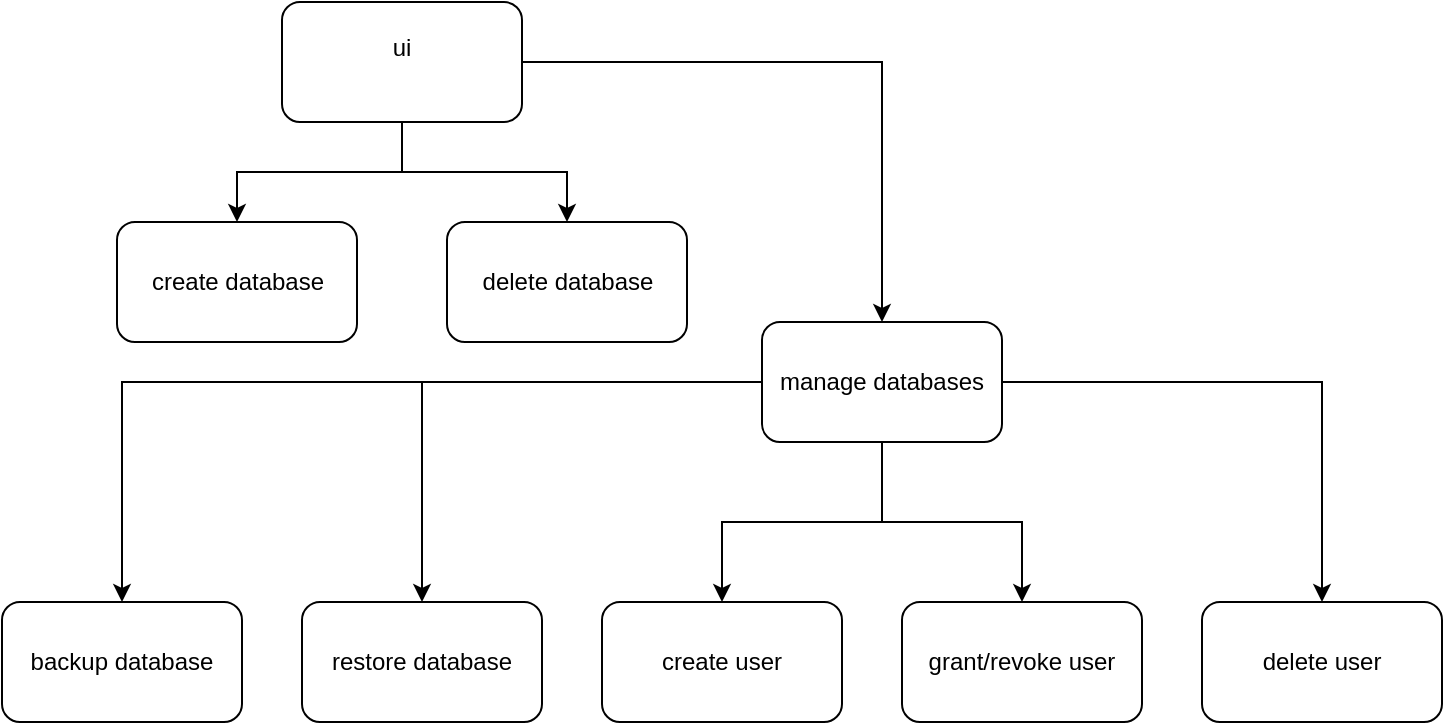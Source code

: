 <mxfile version="24.8.3">
  <diagram name="Page-1" id="QUm0Eg0veIlkzeThOcgM">
    <mxGraphModel dx="1434" dy="791" grid="1" gridSize="10" guides="1" tooltips="1" connect="1" arrows="1" fold="1" page="1" pageScale="1" pageWidth="850" pageHeight="1100" math="0" shadow="0">
      <root>
        <mxCell id="0" />
        <mxCell id="1" parent="0" />
        <mxCell id="jeh3Vq99_8f2JQc1uULC-16" style="edgeStyle=orthogonalEdgeStyle;rounded=0;orthogonalLoop=1;jettySize=auto;html=1;" edge="1" parent="1" source="jeh3Vq99_8f2JQc1uULC-1" target="jeh3Vq99_8f2JQc1uULC-2">
          <mxGeometry relative="1" as="geometry" />
        </mxCell>
        <mxCell id="jeh3Vq99_8f2JQc1uULC-17" style="edgeStyle=orthogonalEdgeStyle;rounded=0;orthogonalLoop=1;jettySize=auto;html=1;" edge="1" parent="1" source="jeh3Vq99_8f2JQc1uULC-1" target="jeh3Vq99_8f2JQc1uULC-3">
          <mxGeometry relative="1" as="geometry" />
        </mxCell>
        <mxCell id="jeh3Vq99_8f2JQc1uULC-18" style="edgeStyle=orthogonalEdgeStyle;rounded=0;orthogonalLoop=1;jettySize=auto;html=1;" edge="1" parent="1" source="jeh3Vq99_8f2JQc1uULC-1" target="jeh3Vq99_8f2JQc1uULC-4">
          <mxGeometry relative="1" as="geometry" />
        </mxCell>
        <mxCell id="jeh3Vq99_8f2JQc1uULC-1" value="&lt;div&gt;ui&lt;/div&gt;&lt;div&gt;&lt;br&gt;&lt;/div&gt;" style="rounded=1;whiteSpace=wrap;html=1;" vertex="1" parent="1">
          <mxGeometry x="230" y="60" width="120" height="60" as="geometry" />
        </mxCell>
        <mxCell id="jeh3Vq99_8f2JQc1uULC-2" value="create database" style="rounded=1;whiteSpace=wrap;html=1;" vertex="1" parent="1">
          <mxGeometry x="147.5" y="170" width="120" height="60" as="geometry" />
        </mxCell>
        <mxCell id="jeh3Vq99_8f2JQc1uULC-3" value="delete database" style="rounded=1;whiteSpace=wrap;html=1;" vertex="1" parent="1">
          <mxGeometry x="312.5" y="170" width="120" height="60" as="geometry" />
        </mxCell>
        <mxCell id="jeh3Vq99_8f2JQc1uULC-10" style="edgeStyle=orthogonalEdgeStyle;rounded=0;orthogonalLoop=1;jettySize=auto;html=1;" edge="1" parent="1" source="jeh3Vq99_8f2JQc1uULC-4" target="jeh3Vq99_8f2JQc1uULC-5">
          <mxGeometry relative="1" as="geometry" />
        </mxCell>
        <mxCell id="jeh3Vq99_8f2JQc1uULC-11" style="edgeStyle=orthogonalEdgeStyle;rounded=0;orthogonalLoop=1;jettySize=auto;html=1;" edge="1" parent="1" source="jeh3Vq99_8f2JQc1uULC-4" target="jeh3Vq99_8f2JQc1uULC-6">
          <mxGeometry relative="1" as="geometry" />
        </mxCell>
        <mxCell id="jeh3Vq99_8f2JQc1uULC-12" style="edgeStyle=orthogonalEdgeStyle;rounded=0;orthogonalLoop=1;jettySize=auto;html=1;" edge="1" parent="1" source="jeh3Vq99_8f2JQc1uULC-4" target="jeh3Vq99_8f2JQc1uULC-7">
          <mxGeometry relative="1" as="geometry" />
        </mxCell>
        <mxCell id="jeh3Vq99_8f2JQc1uULC-14" style="edgeStyle=orthogonalEdgeStyle;rounded=0;orthogonalLoop=1;jettySize=auto;html=1;" edge="1" parent="1" source="jeh3Vq99_8f2JQc1uULC-4" target="jeh3Vq99_8f2JQc1uULC-8">
          <mxGeometry relative="1" as="geometry" />
        </mxCell>
        <mxCell id="jeh3Vq99_8f2JQc1uULC-15" style="edgeStyle=orthogonalEdgeStyle;rounded=0;orthogonalLoop=1;jettySize=auto;html=1;" edge="1" parent="1" source="jeh3Vq99_8f2JQc1uULC-4" target="jeh3Vq99_8f2JQc1uULC-9">
          <mxGeometry relative="1" as="geometry" />
        </mxCell>
        <mxCell id="jeh3Vq99_8f2JQc1uULC-4" value="manage databases" style="rounded=1;whiteSpace=wrap;html=1;" vertex="1" parent="1">
          <mxGeometry x="470" y="220" width="120" height="60" as="geometry" />
        </mxCell>
        <mxCell id="jeh3Vq99_8f2JQc1uULC-5" value="&lt;div&gt;backup database&lt;/div&gt;" style="rounded=1;whiteSpace=wrap;html=1;" vertex="1" parent="1">
          <mxGeometry x="90" y="360" width="120" height="60" as="geometry" />
        </mxCell>
        <mxCell id="jeh3Vq99_8f2JQc1uULC-6" value="&lt;div&gt;restore database&lt;/div&gt;" style="rounded=1;whiteSpace=wrap;html=1;" vertex="1" parent="1">
          <mxGeometry x="240" y="360" width="120" height="60" as="geometry" />
        </mxCell>
        <mxCell id="jeh3Vq99_8f2JQc1uULC-7" value="create user" style="rounded=1;whiteSpace=wrap;html=1;" vertex="1" parent="1">
          <mxGeometry x="390" y="360" width="120" height="60" as="geometry" />
        </mxCell>
        <mxCell id="jeh3Vq99_8f2JQc1uULC-8" value="grant/revoke user" style="rounded=1;whiteSpace=wrap;html=1;" vertex="1" parent="1">
          <mxGeometry x="540" y="360" width="120" height="60" as="geometry" />
        </mxCell>
        <mxCell id="jeh3Vq99_8f2JQc1uULC-9" value="delete user" style="rounded=1;whiteSpace=wrap;html=1;" vertex="1" parent="1">
          <mxGeometry x="690" y="360" width="120" height="60" as="geometry" />
        </mxCell>
      </root>
    </mxGraphModel>
  </diagram>
</mxfile>
